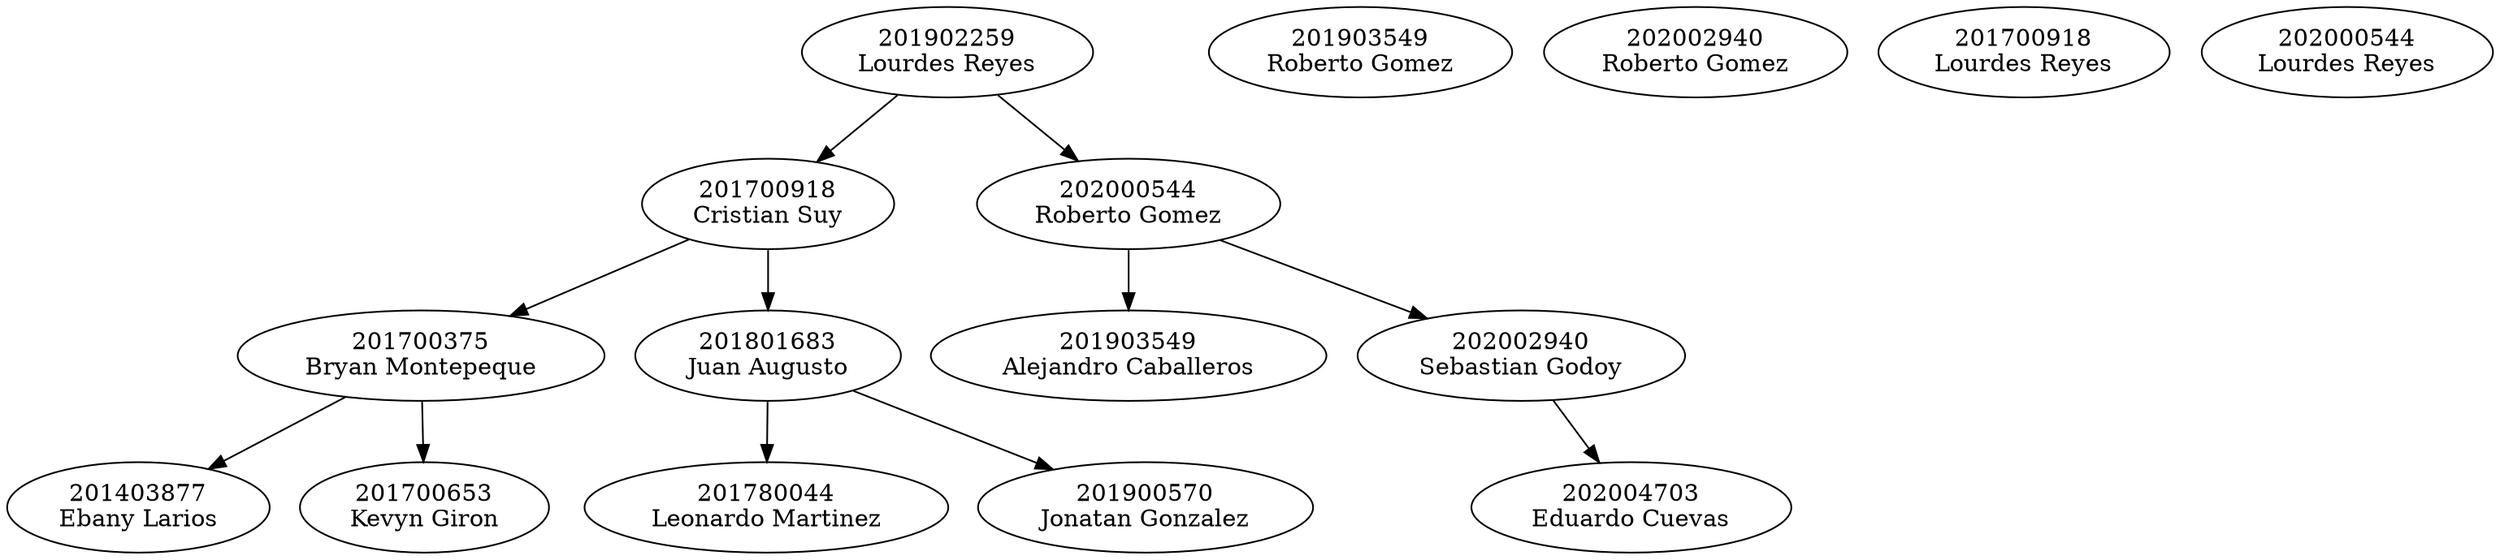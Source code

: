 digraph arbol{ "201902259\nLourdes Reyes" ; x1 [label="",width=.1,style=invis];
"201902259\nLourdes Reyes" -> "201700918\nCristian Suy" ;
 x2 [label="",width=.1,style=invis];
 "201700918\nCristian Suy" -> "201700375\nBryan Montepeque" ; 
 x3 [label="",width=.1,style=invis];
 "201700375\nBryan Montepeque" -> "201403877\nEbany Larios" ;
 "201700375\nBryan Montepeque" -> "201700653\nKevyn Giron" ;

 "201700918\nCristian Suy" -> "201801683\nJuan Augusto" ;
  x3 [label="",width=.1,style=invis];
  "201801683\nJuan Augusto" -> "201780044\nLeonardo Martinez" ;
  "201801683\nJuan Augusto" -> "201900570\nJonatan Gonzalez" ;
 
 
  "201902259\nLourdes Reyes" -> "202000544\nRoberto Gomez" ; 
  x2 [label="",width=.1,style=invis];
  "202000544\nRoberto Gomez" -> "201903549\nAlejandro Caballeros" ;
  "202000544\nRoberto Gomez" -> "202002940\nSebastian Godoy" ; 
  x3 [label="",width=.1,style=invis];
  "202002940\nSebastian Godoy" -> x3[style=invis]; 
  "202002940\nSebastian Godoy" -> "202004703\nEduardo Cuevas" ;
 
  {rank=same"201903549\nRoberto Gomez" -> "202002940\nRoberto Gomez" [style=invis]}; 
  {rank=same"201700918\nLourdes Reyes" -> "202000544\nLourdes Reyes" [style=invis]}; }
